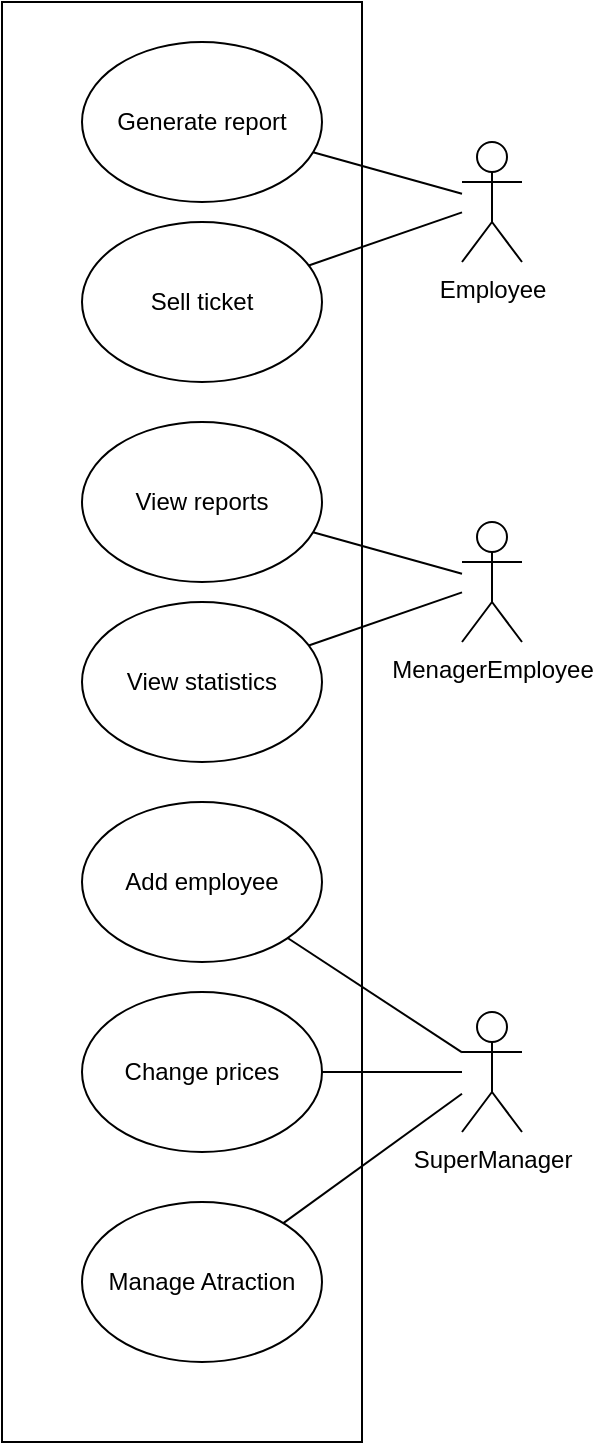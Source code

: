 <mxfile version="12.9.6" type="device"><diagram id="TD30IQcGOhZ__YHhUXgD" name="Page-1"><mxGraphModel dx="1673" dy="931" grid="1" gridSize="10" guides="1" tooltips="1" connect="1" arrows="1" fold="1" page="1" pageScale="1" pageWidth="827" pageHeight="1169" math="0" shadow="0"><root><mxCell id="0"/><mxCell id="1" parent="0"/><mxCell id="TE8eTvh4LUMej1WHO6Le-27" value="" style="rounded=0;whiteSpace=wrap;html=1;" parent="1" vertex="1"><mxGeometry x="500" y="50" width="180" height="720" as="geometry"/></mxCell><mxCell id="TE8eTvh4LUMej1WHO6Le-21" value="Employee" style="shape=umlActor;verticalLabelPosition=bottom;labelBackgroundColor=#ffffff;verticalAlign=top;html=1;outlineConnect=0;" parent="1" vertex="1"><mxGeometry x="730" y="120" width="30" height="60" as="geometry"/></mxCell><mxCell id="TE8eTvh4LUMej1WHO6Le-29" value="Sell ticket" style="ellipse;whiteSpace=wrap;html=1;" parent="1" vertex="1"><mxGeometry x="540" y="160" width="120" height="80" as="geometry"/></mxCell><mxCell id="TE8eTvh4LUMej1WHO6Le-32" value="Generate report" style="ellipse;whiteSpace=wrap;html=1;" parent="1" vertex="1"><mxGeometry x="540" y="70" width="120" height="80" as="geometry"/></mxCell><mxCell id="TE8eTvh4LUMej1WHO6Le-38" value="MenagerEmployee" style="shape=umlActor;verticalLabelPosition=bottom;labelBackgroundColor=#ffffff;verticalAlign=top;html=1;outlineConnect=0;" parent="1" vertex="1"><mxGeometry x="730" y="310" width="30" height="60" as="geometry"/></mxCell><mxCell id="TE8eTvh4LUMej1WHO6Le-41" value="View statistics" style="ellipse;whiteSpace=wrap;html=1;" parent="1" vertex="1"><mxGeometry x="540" y="350" width="120" height="80" as="geometry"/></mxCell><mxCell id="TE8eTvh4LUMej1WHO6Le-44" value="View reports" style="ellipse;whiteSpace=wrap;html=1;" parent="1" vertex="1"><mxGeometry x="540" y="260" width="120" height="80" as="geometry"/></mxCell><mxCell id="TE8eTvh4LUMej1WHO6Le-54" value="SuperManager" style="shape=umlActor;verticalLabelPosition=bottom;labelBackgroundColor=#ffffff;verticalAlign=top;html=1;outlineConnect=0;" parent="1" vertex="1"><mxGeometry x="730" y="555" width="30" height="60" as="geometry"/></mxCell><mxCell id="TE8eTvh4LUMej1WHO6Le-55" value="Change prices" style="ellipse;whiteSpace=wrap;html=1;" parent="1" vertex="1"><mxGeometry x="540" y="545" width="120" height="80" as="geometry"/></mxCell><mxCell id="TE8eTvh4LUMej1WHO6Le-56" value="Add employee" style="ellipse;whiteSpace=wrap;html=1;" parent="1" vertex="1"><mxGeometry x="540" y="450" width="120" height="80" as="geometry"/></mxCell><mxCell id="rtTBIF245mQl4JcEmxSn-3" value="" style="endArrow=none;html=1;" edge="1" parent="1" source="TE8eTvh4LUMej1WHO6Le-56" target="TE8eTvh4LUMej1WHO6Le-54"><mxGeometry width="50" height="50" relative="1" as="geometry"><mxPoint x="480" y="520" as="sourcePoint"/><mxPoint x="530" y="470" as="targetPoint"/></mxGeometry></mxCell><mxCell id="rtTBIF245mQl4JcEmxSn-4" value="" style="endArrow=none;html=1;" edge="1" parent="1" source="TE8eTvh4LUMej1WHO6Le-55" target="TE8eTvh4LUMej1WHO6Le-54"><mxGeometry width="50" height="50" relative="1" as="geometry"><mxPoint x="458.176" y="510.213" as="sourcePoint"/><mxPoint x="740" y="462.535" as="targetPoint"/></mxGeometry></mxCell><mxCell id="rtTBIF245mQl4JcEmxSn-5" value="" style="endArrow=none;html=1;" edge="1" parent="1" source="TE8eTvh4LUMej1WHO6Le-44" target="TE8eTvh4LUMej1WHO6Le-38"><mxGeometry width="50" height="50" relative="1" as="geometry"><mxPoint x="480" y="390" as="sourcePoint"/><mxPoint x="530" y="340" as="targetPoint"/></mxGeometry></mxCell><mxCell id="rtTBIF245mQl4JcEmxSn-7" value="" style="endArrow=none;html=1;" edge="1" parent="1" source="TE8eTvh4LUMej1WHO6Le-41" target="TE8eTvh4LUMej1WHO6Le-38"><mxGeometry width="50" height="50" relative="1" as="geometry"><mxPoint x="457.553" y="388.693" as="sourcePoint"/><mxPoint x="740" y="332.958" as="targetPoint"/></mxGeometry></mxCell><mxCell id="rtTBIF245mQl4JcEmxSn-8" value="" style="endArrow=none;html=1;" edge="1" parent="1" source="TE8eTvh4LUMej1WHO6Le-29" target="TE8eTvh4LUMej1WHO6Le-21"><mxGeometry width="50" height="50" relative="1" as="geometry"><mxPoint x="658.692" y="376.628" as="sourcePoint"/><mxPoint x="740" y="337.241" as="targetPoint"/></mxGeometry></mxCell><mxCell id="rtTBIF245mQl4JcEmxSn-9" value="" style="endArrow=none;html=1;" edge="1" parent="1" source="TE8eTvh4LUMej1WHO6Le-32" target="TE8eTvh4LUMej1WHO6Le-21"><mxGeometry width="50" height="50" relative="1" as="geometry"><mxPoint x="457.553" y="248.693" as="sourcePoint"/><mxPoint x="740" y="192.958" as="targetPoint"/></mxGeometry></mxCell><mxCell id="rtTBIF245mQl4JcEmxSn-12" value="Manage Atraction" style="ellipse;whiteSpace=wrap;html=1;" vertex="1" parent="1"><mxGeometry x="540" y="650" width="120" height="80" as="geometry"/></mxCell><mxCell id="rtTBIF245mQl4JcEmxSn-13" value="" style="endArrow=none;html=1;" edge="1" parent="1" source="rtTBIF245mQl4JcEmxSn-12" target="TE8eTvh4LUMej1WHO6Le-54"><mxGeometry width="50" height="50" relative="1" as="geometry"><mxPoint x="662.205" y="575.284" as="sourcePoint"/><mxPoint x="740" y="545.69" as="targetPoint"/></mxGeometry></mxCell></root></mxGraphModel></diagram></mxfile>